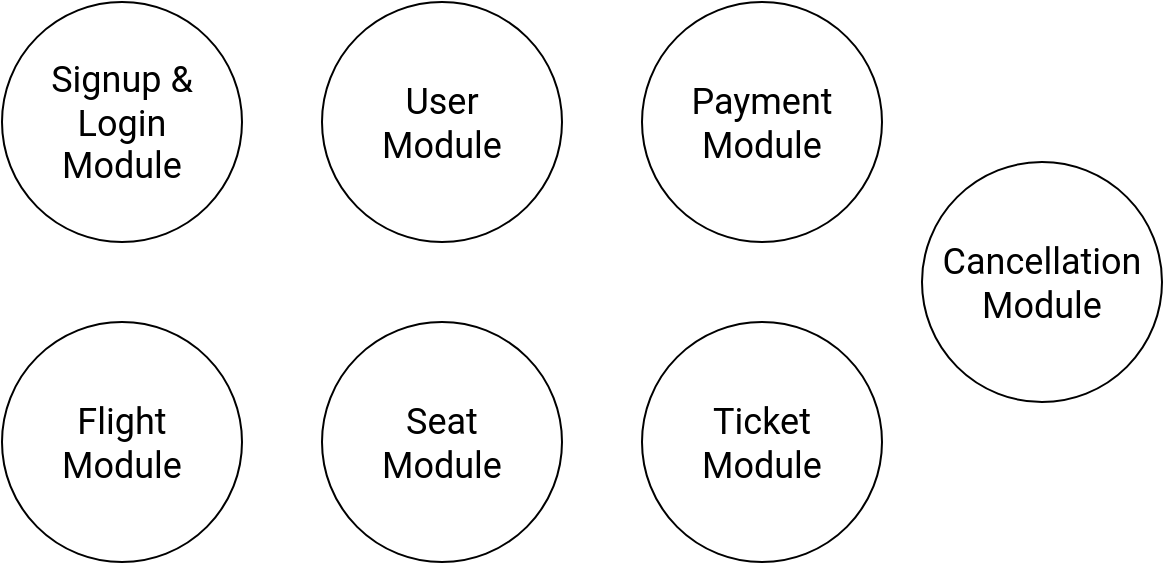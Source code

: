 <mxfile version="14.9.6" type="device"><diagram id="A-7Y3E0bKLehJVT1nJ51" name="Page-1"><mxGraphModel dx="1022" dy="537" grid="1" gridSize="10" guides="1" tooltips="1" connect="1" arrows="1" fold="1" page="1" pageScale="1" pageWidth="1100" pageHeight="850" math="0" shadow="0"><root><mxCell id="0"/><mxCell id="1" parent="0"/><mxCell id="eT-42mVYBoeQwpvrU7jb-2" value="&lt;font face=&quot;Roboto&quot; data-font-src=&quot;https://fonts.googleapis.com/css?family=Roboto&quot; style=&quot;font-size: 18px&quot;&gt;Signup &amp;amp; Login&lt;br&gt;Module&lt;/font&gt;" style="ellipse;whiteSpace=wrap;html=1;aspect=fixed;" vertex="1" parent="1"><mxGeometry x="180" y="280" width="120" height="120" as="geometry"/></mxCell><mxCell id="eT-42mVYBoeQwpvrU7jb-3" value="&lt;font face=&quot;Roboto&quot; data-font-src=&quot;https://fonts.googleapis.com/css?family=Roboto&quot; style=&quot;font-size: 18px&quot;&gt;Flight&lt;br&gt;Module&lt;/font&gt;" style="ellipse;whiteSpace=wrap;html=1;aspect=fixed;" vertex="1" parent="1"><mxGeometry x="180" y="440" width="120" height="120" as="geometry"/></mxCell><mxCell id="eT-42mVYBoeQwpvrU7jb-4" value="&lt;font face=&quot;Roboto&quot; data-font-src=&quot;https://fonts.googleapis.com/css?family=Roboto&quot; style=&quot;font-size: 18px&quot;&gt;Seat&lt;br&gt;Module&lt;/font&gt;" style="ellipse;whiteSpace=wrap;html=1;aspect=fixed;" vertex="1" parent="1"><mxGeometry x="340" y="440" width="120" height="120" as="geometry"/></mxCell><mxCell id="eT-42mVYBoeQwpvrU7jb-5" value="&lt;font face=&quot;Roboto&quot; data-font-src=&quot;https://fonts.googleapis.com/css?family=Roboto&quot; style=&quot;font-size: 18px&quot;&gt;User&lt;br&gt;Module&lt;/font&gt;" style="ellipse;whiteSpace=wrap;html=1;aspect=fixed;" vertex="1" parent="1"><mxGeometry x="340" y="280" width="120" height="120" as="geometry"/></mxCell><mxCell id="eT-42mVYBoeQwpvrU7jb-6" value="&lt;font face=&quot;Roboto&quot; data-font-src=&quot;https://fonts.googleapis.com/css?family=Roboto&quot; style=&quot;font-size: 18px&quot;&gt;Ticket&lt;br&gt;Module&lt;/font&gt;" style="ellipse;whiteSpace=wrap;html=1;aspect=fixed;" vertex="1" parent="1"><mxGeometry x="500" y="440" width="120" height="120" as="geometry"/></mxCell><mxCell id="eT-42mVYBoeQwpvrU7jb-7" value="&lt;font face=&quot;Roboto&quot; data-font-src=&quot;https://fonts.googleapis.com/css?family=Roboto&quot; style=&quot;font-size: 18px&quot;&gt;Payment&lt;br&gt;Module&lt;/font&gt;" style="ellipse;whiteSpace=wrap;html=1;aspect=fixed;" vertex="1" parent="1"><mxGeometry x="500" y="280" width="120" height="120" as="geometry"/></mxCell><mxCell id="eT-42mVYBoeQwpvrU7jb-8" value="&lt;font face=&quot;Roboto&quot; data-font-src=&quot;https://fonts.googleapis.com/css?family=Roboto&quot; style=&quot;font-size: 18px&quot;&gt;Cancellation&lt;br&gt;Module&lt;/font&gt;" style="ellipse;whiteSpace=wrap;html=1;aspect=fixed;" vertex="1" parent="1"><mxGeometry x="640" y="360" width="120" height="120" as="geometry"/></mxCell></root></mxGraphModel></diagram></mxfile>